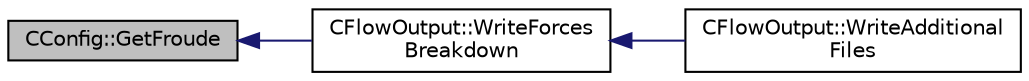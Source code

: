 digraph "CConfig::GetFroude"
{
  edge [fontname="Helvetica",fontsize="10",labelfontname="Helvetica",labelfontsize="10"];
  node [fontname="Helvetica",fontsize="10",shape=record];
  rankdir="LR";
  Node3279 [label="CConfig::GetFroude",height=0.2,width=0.4,color="black", fillcolor="grey75", style="filled", fontcolor="black"];
  Node3279 -> Node3280 [dir="back",color="midnightblue",fontsize="10",style="solid",fontname="Helvetica"];
  Node3280 [label="CFlowOutput::WriteForces\lBreakdown",height=0.2,width=0.4,color="black", fillcolor="white", style="filled",URL="$class_c_flow_output.html#afacedef2006aa6fcf8c9a312b5f4430c",tooltip="Write the forces breakdown file. "];
  Node3280 -> Node3281 [dir="back",color="midnightblue",fontsize="10",style="solid",fontname="Helvetica"];
  Node3281 [label="CFlowOutput::WriteAdditional\lFiles",height=0.2,width=0.4,color="black", fillcolor="white", style="filled",URL="$class_c_flow_output.html#aaac3fb7b2575967b157c306065ab1ea8",tooltip="Write any additional files defined for the current solver. "];
}
